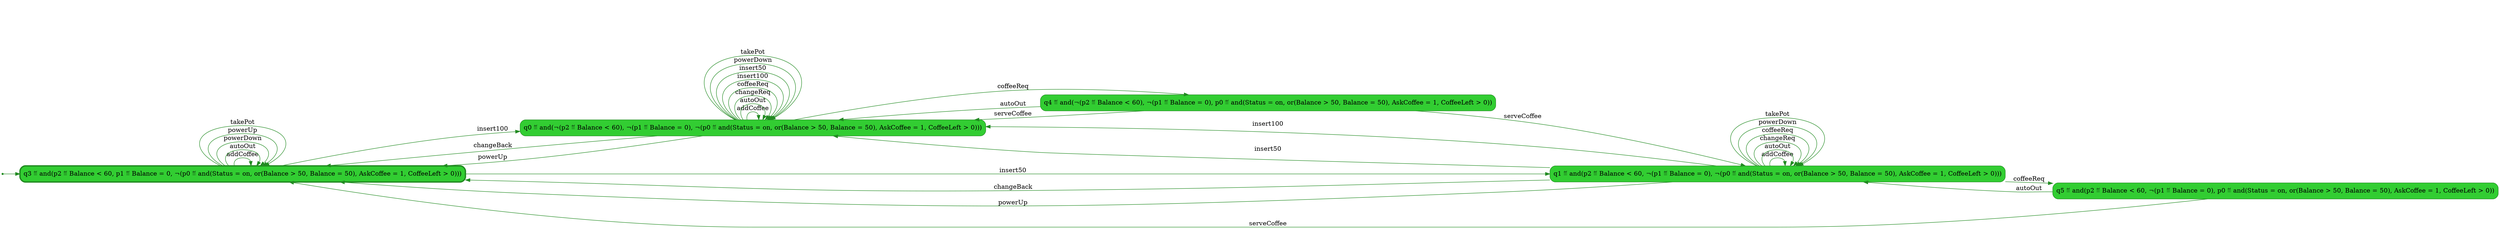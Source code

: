 digraph g {

	rankdir="LR"

	__invisible__[shape="point", color="forestgreen"]
	q3[label="q3 ≝ and(p2 ≝ Balance < 60, p1 ≝ Balance = 0, ¬(p0 ≝ and(Status = on, or(Balance > 50, Balance = 50), AskCoffee = 1, CoffeeLeft > 0)))", shape="box", style="rounded, filled", color="forestgreen", fillcolor="limegreen", penwidth=3] // Initial
	q0[label="q0 ≝ and(¬(p2 ≝ Balance < 60), ¬(p1 ≝ Balance = 0), ¬(p0 ≝ and(Status = on, or(Balance > 50, Balance = 50), AskCoffee = 1, CoffeeLeft > 0)))", shape="box", style="rounded, filled", color="forestgreen", fillcolor="limegreen"]
	q4[label="q4 ≝ and(¬(p2 ≝ Balance < 60), ¬(p1 ≝ Balance = 0), p0 ≝ and(Status = on, or(Balance > 50, Balance = 50), AskCoffee = 1, CoffeeLeft > 0))", shape="box", style="rounded, filled", color="forestgreen", fillcolor="limegreen"]
	q1[label="q1 ≝ and(p2 ≝ Balance < 60, ¬(p1 ≝ Balance = 0), ¬(p0 ≝ and(Status = on, or(Balance > 50, Balance = 50), AskCoffee = 1, CoffeeLeft > 0)))", shape="box", style="rounded, filled", color="forestgreen", fillcolor="limegreen"]
	q5[label="q5 ≝ and(p2 ≝ Balance < 60, ¬(p1 ≝ Balance = 0), p0 ≝ and(Status = on, or(Balance > 50, Balance = 50), AskCoffee = 1, CoffeeLeft > 0))", shape="box", style="rounded, filled", color="forestgreen", fillcolor="limegreen"]

	__invisible__ -> q3[color="forestgreen"]
	q3 -> q3[label="addCoffee", color="forestgreen"]
	q3 -> q3[label="autoOut", color="forestgreen"]
	q3 -> q3[label="powerDown", color="forestgreen"]
	q3 -> q3[label="powerUp", color="forestgreen"]
	q3 -> q3[label="takePot", color="forestgreen"]
	q3 -> q0[label="insert100", color="forestgreen"]
	q0 -> q0[label="addCoffee", color="forestgreen"]
	q0 -> q0[label="autoOut", color="forestgreen"]
	q0 -> q0[label="changeReq", color="forestgreen"]
	q0 -> q0[label="coffeeReq", color="forestgreen"]
	q0 -> q0[label="insert100", color="forestgreen"]
	q0 -> q0[label="insert50", color="forestgreen"]
	q0 -> q0[label="powerDown", color="forestgreen"]
	q0 -> q0[label="takePot", color="forestgreen"]
	q0 -> q3[label="changeBack", color="forestgreen"]
	q0 -> q3[label="powerUp", color="forestgreen"]
	q0 -> q4[label="coffeeReq", color="forestgreen"]
	q4 -> q0[label="autoOut", color="forestgreen"]
	q4 -> q0[label="serveCoffee", color="forestgreen"]
	q4 -> q1[label="serveCoffee", color="forestgreen"]
	q1 -> q1[label="addCoffee", color="forestgreen"]
	q1 -> q1[label="autoOut", color="forestgreen"]
	q1 -> q1[label="changeReq", color="forestgreen"]
	q1 -> q1[label="coffeeReq", color="forestgreen"]
	q1 -> q1[label="powerDown", color="forestgreen"]
	q1 -> q1[label="takePot", color="forestgreen"]
	q1 -> q0[label="insert100", color="forestgreen"]
	q1 -> q0[label="insert50", color="forestgreen"]
	q1 -> q3[label="changeBack", color="forestgreen"]
	q1 -> q3[label="powerUp", color="forestgreen"]
	q1 -> q5[label="coffeeReq", color="forestgreen"]
	q5 -> q1[label="autoOut", color="forestgreen"]
	q5 -> q3[label="serveCoffee", color="forestgreen"]
	q3 -> q1[label="insert50", color="forestgreen"]

}
